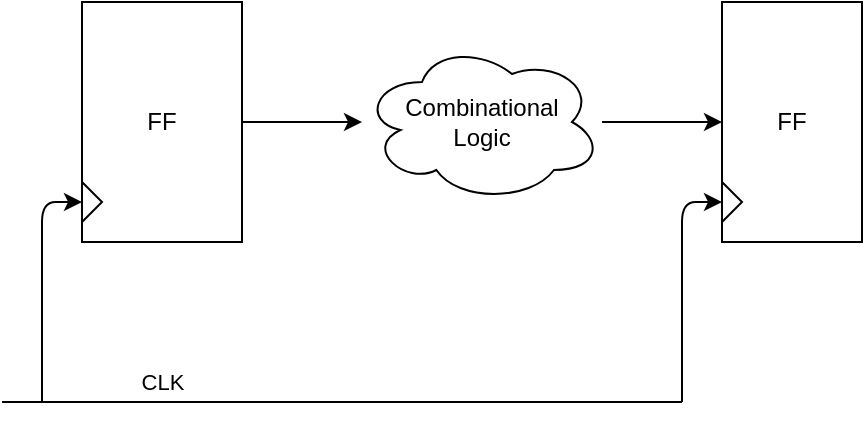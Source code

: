 <mxfile version="13.9.9" type="device"><diagram id="Jb3F2ZRH5JfJCD1T9t-H" name="Page-1"><mxGraphModel dx="459" dy="415" grid="1" gridSize="10" guides="1" tooltips="1" connect="1" arrows="1" fold="1" page="1" pageScale="1" pageWidth="827" pageHeight="1169" math="0" shadow="0"><root><mxCell id="0"/><mxCell id="1" parent="0"/><mxCell id="pBOFiML7lt2RtfN3sL2R-7" style="edgeStyle=orthogonalEdgeStyle;rounded=0;orthogonalLoop=1;jettySize=auto;html=1;" edge="1" parent="1" source="pBOFiML7lt2RtfN3sL2R-1" target="pBOFiML7lt2RtfN3sL2R-2"><mxGeometry relative="1" as="geometry"/></mxCell><mxCell id="pBOFiML7lt2RtfN3sL2R-1" value="FF" style="rounded=0;whiteSpace=wrap;html=1;" vertex="1" parent="1"><mxGeometry x="40" y="40" width="80" height="120" as="geometry"/></mxCell><mxCell id="pBOFiML7lt2RtfN3sL2R-6" style="edgeStyle=orthogonalEdgeStyle;rounded=0;orthogonalLoop=1;jettySize=auto;html=1;entryX=0;entryY=0.5;entryDx=0;entryDy=0;" edge="1" parent="1" source="pBOFiML7lt2RtfN3sL2R-2" target="pBOFiML7lt2RtfN3sL2R-5"><mxGeometry relative="1" as="geometry"/></mxCell><mxCell id="pBOFiML7lt2RtfN3sL2R-2" value="Combinational&lt;br&gt;Logic" style="ellipse;shape=cloud;whiteSpace=wrap;html=1;" vertex="1" parent="1"><mxGeometry x="180" y="60" width="120" height="80" as="geometry"/></mxCell><mxCell id="pBOFiML7lt2RtfN3sL2R-5" value="FF" style="rounded=0;whiteSpace=wrap;html=1;" vertex="1" parent="1"><mxGeometry x="360" y="40" width="70" height="120" as="geometry"/></mxCell><mxCell id="pBOFiML7lt2RtfN3sL2R-8" value="" style="triangle;whiteSpace=wrap;html=1;" vertex="1" parent="1"><mxGeometry x="40" y="130" width="10" height="20" as="geometry"/></mxCell><mxCell id="pBOFiML7lt2RtfN3sL2R-9" value="" style="triangle;whiteSpace=wrap;html=1;" vertex="1" parent="1"><mxGeometry x="360" y="130" width="10" height="20" as="geometry"/></mxCell><mxCell id="pBOFiML7lt2RtfN3sL2R-10" value="" style="endArrow=none;html=1;" edge="1" parent="1"><mxGeometry width="50" height="50" relative="1" as="geometry"><mxPoint y="240" as="sourcePoint"/><mxPoint x="340" y="240" as="targetPoint"/></mxGeometry></mxCell><mxCell id="pBOFiML7lt2RtfN3sL2R-13" value="CLK" style="edgeLabel;html=1;align=center;verticalAlign=middle;resizable=0;points=[];" vertex="1" connectable="0" parent="pBOFiML7lt2RtfN3sL2R-10"><mxGeometry x="-0.497" y="-2" relative="1" as="geometry"><mxPoint x="-5.71" y="-12" as="offset"/></mxGeometry></mxCell><mxCell id="pBOFiML7lt2RtfN3sL2R-11" value="" style="endArrow=classic;html=1;entryX=0;entryY=0.5;entryDx=0;entryDy=0;" edge="1" parent="1" target="pBOFiML7lt2RtfN3sL2R-9"><mxGeometry width="50" height="50" relative="1" as="geometry"><mxPoint x="340" y="240" as="sourcePoint"/><mxPoint x="330" y="190" as="targetPoint"/><Array as="points"><mxPoint x="340" y="140"/></Array></mxGeometry></mxCell><mxCell id="pBOFiML7lt2RtfN3sL2R-12" value="" style="endArrow=classic;html=1;entryX=0;entryY=0.5;entryDx=0;entryDy=0;" edge="1" parent="1"><mxGeometry width="50" height="50" relative="1" as="geometry"><mxPoint x="20" y="240" as="sourcePoint"/><mxPoint x="40" y="140" as="targetPoint"/><Array as="points"><mxPoint x="20" y="140"/></Array></mxGeometry></mxCell></root></mxGraphModel></diagram></mxfile>